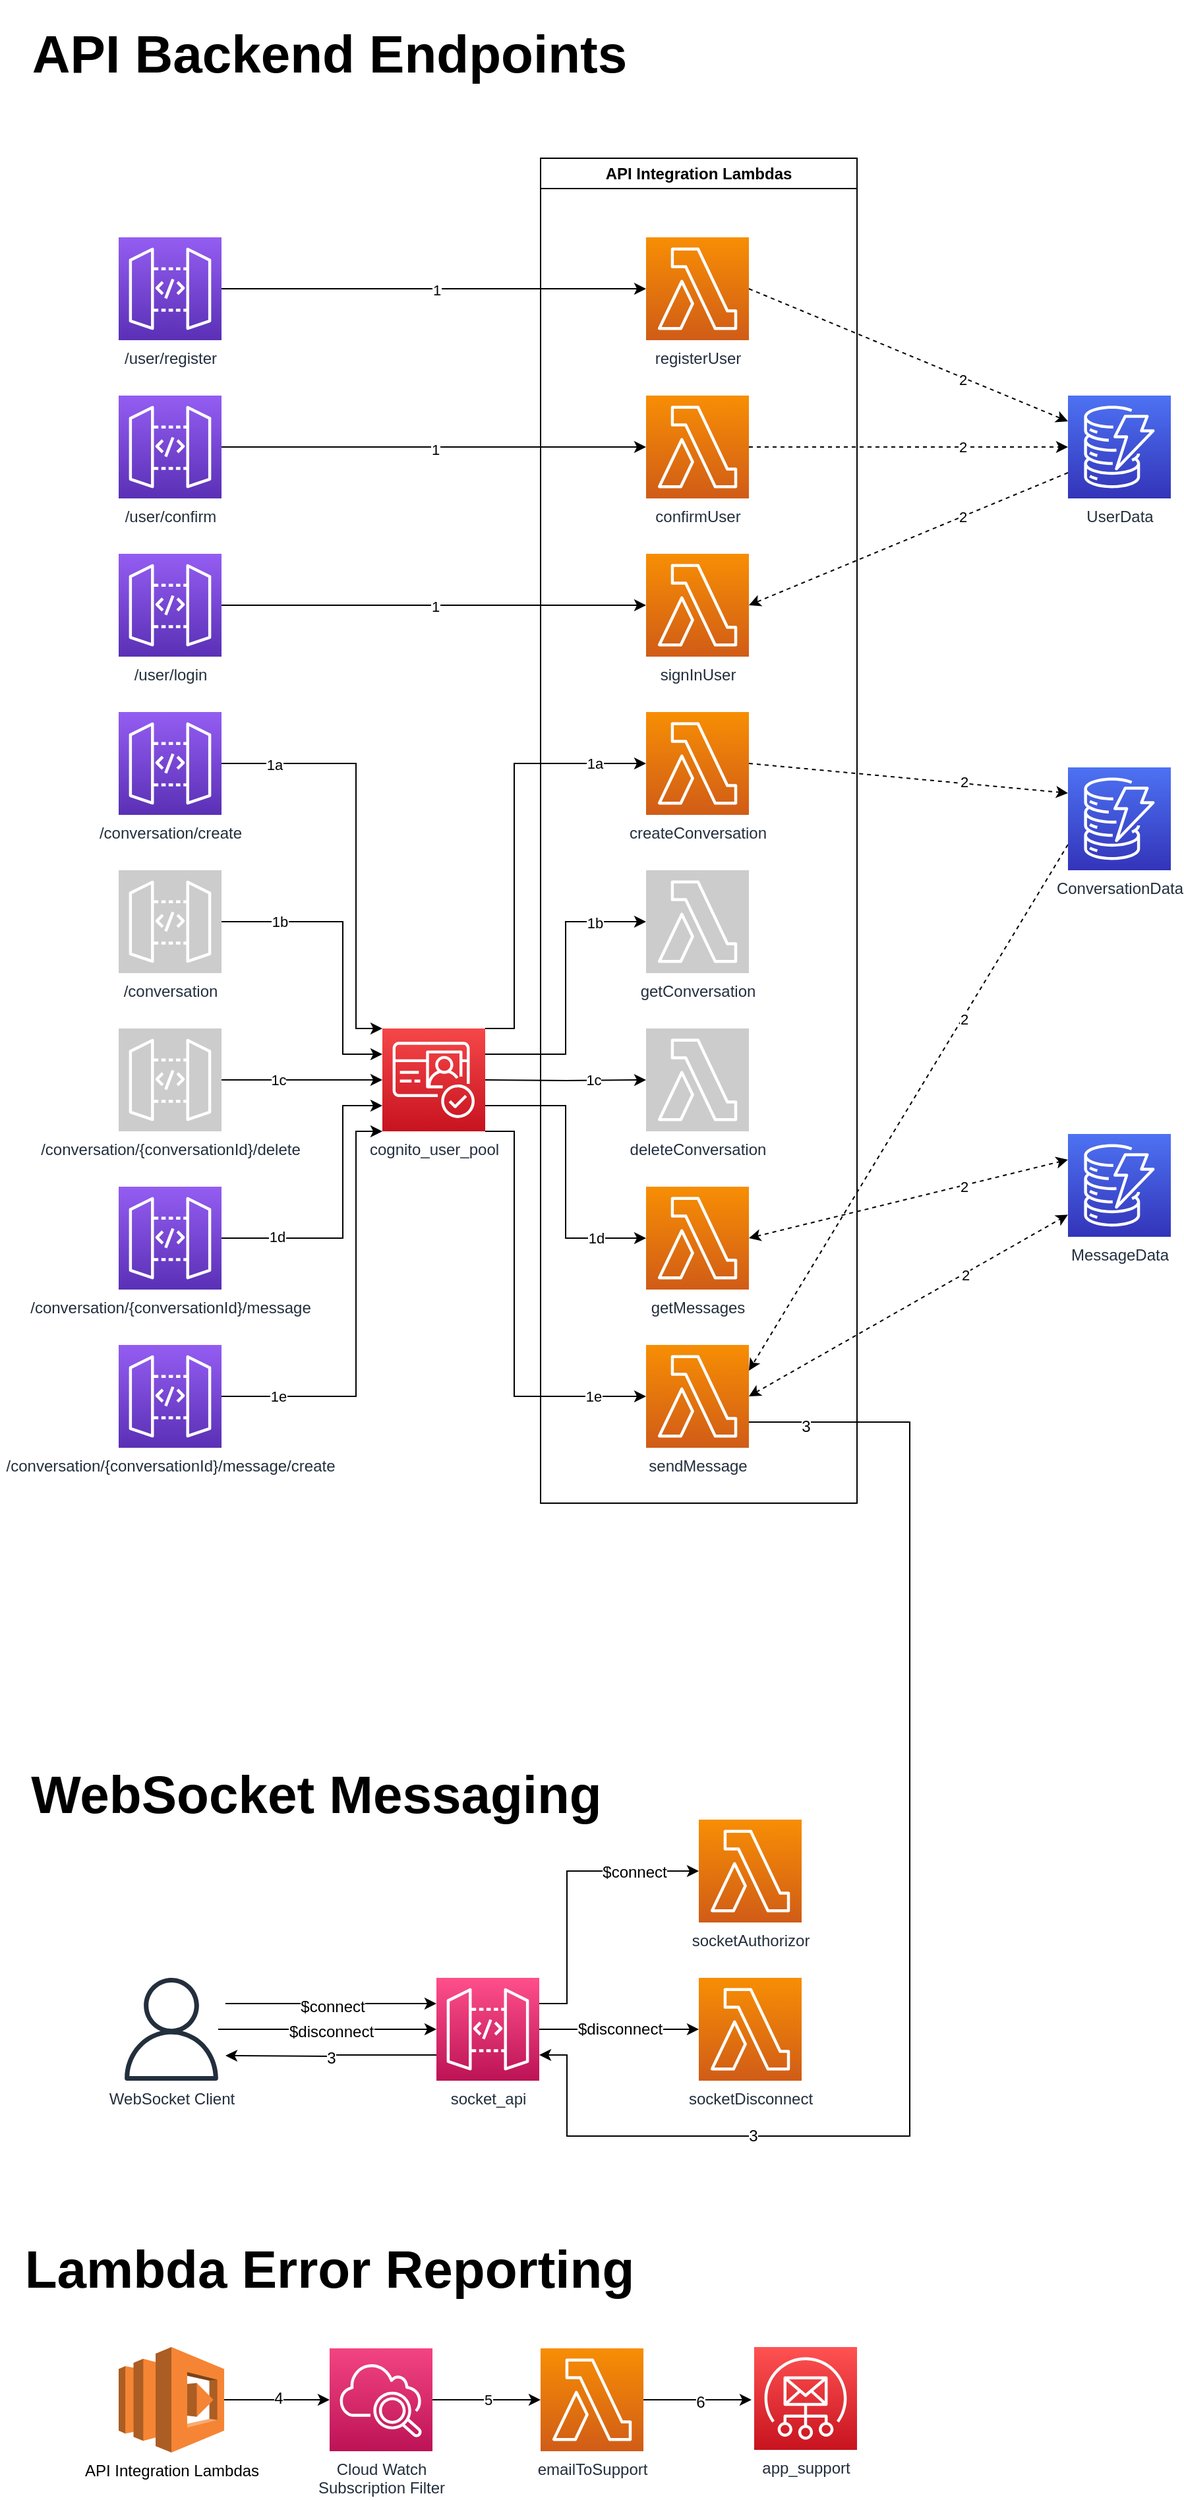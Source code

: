 <mxfile version="20.8.1" type="device"><diagram id="ZL-coqvFUfYyM667j4l4" name="Page-1"><mxGraphModel dx="2021" dy="1954" grid="1" gridSize="10" guides="1" tooltips="1" connect="1" arrows="1" fold="1" page="1" pageScale="1" pageWidth="850" pageHeight="1100" math="0" shadow="0"><root><mxCell id="0"/><mxCell id="1" parent="0"/><mxCell id="b2Csx6AAmQDkOucHphXF-69" style="edgeStyle=none;rounded=0;orthogonalLoop=1;jettySize=auto;html=1;exitX=1;exitY=0.5;exitDx=0;exitDy=0;exitPerimeter=0;entryX=0;entryY=0.5;entryDx=0;entryDy=0;entryPerimeter=0;dashed=1;startArrow=none;startFill=0;" parent="1" source="b2Csx6AAmQDkOucHphXF-1" target="b2Csx6AAmQDkOucHphXF-60" edge="1"><mxGeometry relative="1" as="geometry"/></mxCell><mxCell id="LI1TYiMewR-XIyA0TNz_-5" value="2" style="edgeLabel;html=1;align=center;verticalAlign=middle;resizable=0;points=[];" vertex="1" connectable="0" parent="b2Csx6AAmQDkOucHphXF-69"><mxGeometry x="0.347" y="-3" relative="1" as="geometry"><mxPoint x="-1" y="-3" as="offset"/></mxGeometry></mxCell><mxCell id="b2Csx6AAmQDkOucHphXF-1" value="confirmUser" style="sketch=0;points=[[0,0,0],[0.25,0,0],[0.5,0,0],[0.75,0,0],[1,0,0],[0,1,0],[0.25,1,0],[0.5,1,0],[0.75,1,0],[1,1,0],[0,0.25,0],[0,0.5,0],[0,0.75,0],[1,0.25,0],[1,0.5,0],[1,0.75,0]];outlineConnect=0;fontColor=#232F3E;gradientColor=#F78E04;gradientDirection=north;fillColor=#D05C17;strokeColor=#ffffff;dashed=0;verticalLabelPosition=bottom;verticalAlign=top;align=center;html=1;fontSize=12;fontStyle=0;aspect=fixed;shape=mxgraph.aws4.resourceIcon;resIcon=mxgraph.aws4.lambda;" parent="1" vertex="1"><mxGeometry x="480" y="80" width="78" height="78" as="geometry"/></mxCell><mxCell id="b2Csx6AAmQDkOucHphXF-6" style="edgeStyle=orthogonalEdgeStyle;rounded=0;orthogonalLoop=1;jettySize=auto;html=1;exitX=1;exitY=0.5;exitDx=0;exitDy=0;exitPerimeter=0;entryX=0;entryY=0.5;entryDx=0;entryDy=0;entryPerimeter=0;" parent="1" source="b2Csx6AAmQDkOucHphXF-2" target="b2Csx6AAmQDkOucHphXF-7" edge="1"><mxGeometry relative="1" as="geometry"><mxPoint x="280" y="239" as="targetPoint"/></mxGeometry></mxCell><mxCell id="b2Csx6AAmQDkOucHphXF-58" value="1" style="edgeLabel;html=1;align=center;verticalAlign=middle;resizable=0;points=[];" parent="b2Csx6AAmQDkOucHphXF-6" vertex="1" connectable="0"><mxGeometry x="0.006" y="-1" relative="1" as="geometry"><mxPoint as="offset"/></mxGeometry></mxCell><mxCell id="b2Csx6AAmQDkOucHphXF-2" value="/user/login" style="sketch=0;points=[[0,0,0],[0.25,0,0],[0.5,0,0],[0.75,0,0],[1,0,0],[0,1,0],[0.25,1,0],[0.5,1,0],[0.75,1,0],[1,1,0],[0,0.25,0],[0,0.5,0],[0,0.75,0],[1,0.25,0],[1,0.5,0],[1,0.75,0]];outlineConnect=0;fontColor=#232F3E;gradientColor=#945DF2;gradientDirection=north;fillColor=#5A30B5;strokeColor=#ffffff;dashed=0;verticalLabelPosition=bottom;verticalAlign=top;align=center;html=1;fontSize=12;fontStyle=0;aspect=fixed;shape=mxgraph.aws4.resourceIcon;resIcon=mxgraph.aws4.api_gateway;" parent="1" vertex="1"><mxGeometry x="80" y="200" width="78" height="78" as="geometry"/></mxCell><mxCell id="b2Csx6AAmQDkOucHphXF-5" style="edgeStyle=orthogonalEdgeStyle;rounded=0;orthogonalLoop=1;jettySize=auto;html=1;exitX=1;exitY=0.5;exitDx=0;exitDy=0;exitPerimeter=0;" parent="1" source="b2Csx6AAmQDkOucHphXF-4" target="b2Csx6AAmQDkOucHphXF-1" edge="1"><mxGeometry relative="1" as="geometry"/></mxCell><mxCell id="b2Csx6AAmQDkOucHphXF-57" value="1" style="edgeLabel;html=1;align=center;verticalAlign=middle;resizable=0;points=[];" parent="b2Csx6AAmQDkOucHphXF-5" vertex="1" connectable="0"><mxGeometry x="0.006" y="-2" relative="1" as="geometry"><mxPoint as="offset"/></mxGeometry></mxCell><mxCell id="b2Csx6AAmQDkOucHphXF-4" value="/user/confirm" style="sketch=0;points=[[0,0,0],[0.25,0,0],[0.5,0,0],[0.75,0,0],[1,0,0],[0,1,0],[0.25,1,0],[0.5,1,0],[0.75,1,0],[1,1,0],[0,0.25,0],[0,0.5,0],[0,0.75,0],[1,0.25,0],[1,0.5,0],[1,0.75,0]];outlineConnect=0;fontColor=#232F3E;gradientColor=#945DF2;gradientDirection=north;fillColor=#5A30B5;strokeColor=#ffffff;dashed=0;verticalLabelPosition=bottom;verticalAlign=top;align=center;html=1;fontSize=12;fontStyle=0;aspect=fixed;shape=mxgraph.aws4.resourceIcon;resIcon=mxgraph.aws4.api_gateway;" parent="1" vertex="1"><mxGeometry x="80" y="80" width="78" height="78" as="geometry"/></mxCell><mxCell id="b2Csx6AAmQDkOucHphXF-7" value="signInUser" style="sketch=0;points=[[0,0,0],[0.25,0,0],[0.5,0,0],[0.75,0,0],[1,0,0],[0,1,0],[0.25,1,0],[0.5,1,0],[0.75,1,0],[1,1,0],[0,0.25,0],[0,0.5,0],[0,0.75,0],[1,0.25,0],[1,0.5,0],[1,0.75,0]];outlineConnect=0;fontColor=#232F3E;gradientColor=#F78E04;gradientDirection=north;fillColor=#D05C17;strokeColor=#ffffff;dashed=0;verticalLabelPosition=bottom;verticalAlign=top;align=center;html=1;fontSize=12;fontStyle=0;aspect=fixed;shape=mxgraph.aws4.resourceIcon;resIcon=mxgraph.aws4.lambda;" parent="1" vertex="1"><mxGeometry x="480" y="200" width="78" height="78" as="geometry"/></mxCell><mxCell id="b2Csx6AAmQDkOucHphXF-70" style="edgeStyle=none;rounded=0;orthogonalLoop=1;jettySize=auto;html=1;exitX=1;exitY=0.5;exitDx=0;exitDy=0;exitPerimeter=0;entryX=0;entryY=0.25;entryDx=0;entryDy=0;entryPerimeter=0;dashed=1;startArrow=none;startFill=0;" parent="1" source="b2Csx6AAmQDkOucHphXF-9" target="b2Csx6AAmQDkOucHphXF-60" edge="1"><mxGeometry relative="1" as="geometry"/></mxCell><mxCell id="LI1TYiMewR-XIyA0TNz_-4" value="2" style="edgeLabel;html=1;align=center;verticalAlign=middle;resizable=0;points=[];" vertex="1" connectable="0" parent="b2Csx6AAmQDkOucHphXF-70"><mxGeometry x="0.372" relative="1" as="geometry"><mxPoint x="-4" as="offset"/></mxGeometry></mxCell><mxCell id="b2Csx6AAmQDkOucHphXF-9" value="registerUser" style="sketch=0;points=[[0,0,0],[0.25,0,0],[0.5,0,0],[0.75,0,0],[1,0,0],[0,1,0],[0.25,1,0],[0.5,1,0],[0.75,1,0],[1,1,0],[0,0.25,0],[0,0.5,0],[0,0.75,0],[1,0.25,0],[1,0.5,0],[1,0.75,0]];outlineConnect=0;fontColor=#232F3E;gradientColor=#F78E04;gradientDirection=north;fillColor=#D05C17;strokeColor=#ffffff;dashed=0;verticalLabelPosition=bottom;verticalAlign=top;align=center;html=1;fontSize=12;fontStyle=0;aspect=fixed;shape=mxgraph.aws4.resourceIcon;resIcon=mxgraph.aws4.lambda;" parent="1" vertex="1"><mxGeometry x="480" y="-40" width="78" height="78" as="geometry"/></mxCell><mxCell id="b2Csx6AAmQDkOucHphXF-10" style="edgeStyle=orthogonalEdgeStyle;rounded=0;orthogonalLoop=1;jettySize=auto;html=1;exitX=1;exitY=0.5;exitDx=0;exitDy=0;exitPerimeter=0;" parent="1" source="b2Csx6AAmQDkOucHphXF-11" target="b2Csx6AAmQDkOucHphXF-9" edge="1"><mxGeometry relative="1" as="geometry"/></mxCell><mxCell id="b2Csx6AAmQDkOucHphXF-56" value="1" style="edgeLabel;html=1;align=center;verticalAlign=middle;resizable=0;points=[];" parent="b2Csx6AAmQDkOucHphXF-10" vertex="1" connectable="0"><mxGeometry x="0.012" y="-1" relative="1" as="geometry"><mxPoint as="offset"/></mxGeometry></mxCell><mxCell id="b2Csx6AAmQDkOucHphXF-11" value="/user/register" style="sketch=0;points=[[0,0,0],[0.25,0,0],[0.5,0,0],[0.75,0,0],[1,0,0],[0,1,0],[0.25,1,0],[0.5,1,0],[0.75,1,0],[1,1,0],[0,0.25,0],[0,0.5,0],[0,0.75,0],[1,0.25,0],[1,0.5,0],[1,0.75,0]];outlineConnect=0;fontColor=#232F3E;gradientColor=#945DF2;gradientDirection=north;fillColor=#5A30B5;strokeColor=#ffffff;dashed=0;verticalLabelPosition=bottom;verticalAlign=top;align=center;html=1;fontSize=12;fontStyle=0;aspect=fixed;shape=mxgraph.aws4.resourceIcon;resIcon=mxgraph.aws4.api_gateway;" parent="1" vertex="1"><mxGeometry x="80" y="-40" width="78" height="78" as="geometry"/></mxCell><mxCell id="b2Csx6AAmQDkOucHphXF-12" style="edgeStyle=orthogonalEdgeStyle;rounded=0;orthogonalLoop=1;jettySize=auto;html=1;exitX=1;exitY=0.5;exitDx=0;exitDy=0;exitPerimeter=0;entryX=0;entryY=0;entryDx=0;entryDy=0;entryPerimeter=0;" parent="1" source="b2Csx6AAmQDkOucHphXF-13" target="b2Csx6AAmQDkOucHphXF-15" edge="1"><mxGeometry relative="1" as="geometry"><Array as="points"><mxPoint x="260" y="359"/><mxPoint x="260" y="560"/></Array></mxGeometry></mxCell><mxCell id="b2Csx6AAmQDkOucHphXF-44" value="1a" style="edgeLabel;html=1;align=center;verticalAlign=middle;resizable=0;points=[];" parent="b2Csx6AAmQDkOucHphXF-12" vertex="1" connectable="0"><mxGeometry x="-0.752" y="-1" relative="1" as="geometry"><mxPoint as="offset"/></mxGeometry></mxCell><mxCell id="b2Csx6AAmQDkOucHphXF-13" value="/conversation/create" style="sketch=0;points=[[0,0,0],[0.25,0,0],[0.5,0,0],[0.75,0,0],[1,0,0],[0,1,0],[0.25,1,0],[0.5,1,0],[0.75,1,0],[1,1,0],[0,0.25,0],[0,0.5,0],[0,0.75,0],[1,0.25,0],[1,0.5,0],[1,0.75,0]];outlineConnect=0;fontColor=#232F3E;gradientColor=#945DF2;gradientDirection=north;fillColor=#5A30B5;strokeColor=#ffffff;dashed=0;verticalLabelPosition=bottom;verticalAlign=top;align=center;html=1;fontSize=12;fontStyle=0;aspect=fixed;shape=mxgraph.aws4.resourceIcon;resIcon=mxgraph.aws4.api_gateway;" parent="1" vertex="1"><mxGeometry x="80" y="320" width="78" height="78" as="geometry"/></mxCell><mxCell id="b2Csx6AAmQDkOucHphXF-14" style="edgeStyle=orthogonalEdgeStyle;rounded=0;orthogonalLoop=1;jettySize=auto;html=1;exitX=1;exitY=0;exitDx=0;exitDy=0;exitPerimeter=0;entryX=0;entryY=0.5;entryDx=0;entryDy=0;entryPerimeter=0;" parent="1" source="b2Csx6AAmQDkOucHphXF-15" target="b2Csx6AAmQDkOucHphXF-16" edge="1"><mxGeometry relative="1" as="geometry"><Array as="points"><mxPoint x="380" y="560"/><mxPoint x="380" y="359"/></Array></mxGeometry></mxCell><mxCell id="b2Csx6AAmQDkOucHphXF-51" value="1a" style="edgeLabel;html=1;align=center;verticalAlign=middle;resizable=0;points=[];" parent="b2Csx6AAmQDkOucHphXF-14" vertex="1" connectable="0"><mxGeometry x="0.758" relative="1" as="geometry"><mxPoint as="offset"/></mxGeometry></mxCell><mxCell id="b2Csx6AAmQDkOucHphXF-15" value="cognito_user_pool" style="sketch=0;points=[[0,0,0],[0.25,0,0],[0.5,0,0],[0.75,0,0],[1,0,0],[0,1,0],[0.25,1,0],[0.5,1,0],[0.75,1,0],[1,1,0],[0,0.25,0],[0,0.5,0],[0,0.75,0],[1,0.25,0],[1,0.5,0],[1,0.75,0]];outlineConnect=0;fontColor=#232F3E;gradientColor=#F54749;gradientDirection=north;fillColor=#C7131F;strokeColor=#ffffff;dashed=0;verticalLabelPosition=bottom;verticalAlign=top;align=center;html=1;fontSize=12;fontStyle=0;aspect=fixed;shape=mxgraph.aws4.resourceIcon;resIcon=mxgraph.aws4.cognito;" parent="1" vertex="1"><mxGeometry x="280" y="560" width="78" height="78" as="geometry"/></mxCell><mxCell id="b2Csx6AAmQDkOucHphXF-66" style="edgeStyle=none;rounded=0;orthogonalLoop=1;jettySize=auto;html=1;exitX=1;exitY=0.5;exitDx=0;exitDy=0;exitPerimeter=0;entryX=0;entryY=0.25;entryDx=0;entryDy=0;entryPerimeter=0;dashed=1;startArrow=none;startFill=0;" parent="1" source="b2Csx6AAmQDkOucHphXF-16" target="b2Csx6AAmQDkOucHphXF-61" edge="1"><mxGeometry relative="1" as="geometry"/></mxCell><mxCell id="LI1TYiMewR-XIyA0TNz_-7" value="2" style="edgeLabel;html=1;align=center;verticalAlign=middle;resizable=0;points=[];" vertex="1" connectable="0" parent="b2Csx6AAmQDkOucHphXF-66"><mxGeometry x="0.346" y="1" relative="1" as="geometry"><mxPoint as="offset"/></mxGeometry></mxCell><mxCell id="b2Csx6AAmQDkOucHphXF-16" value="createConversation" style="sketch=0;points=[[0,0,0],[0.25,0,0],[0.5,0,0],[0.75,0,0],[1,0,0],[0,1,0],[0.25,1,0],[0.5,1,0],[0.75,1,0],[1,1,0],[0,0.25,0],[0,0.5,0],[0,0.75,0],[1,0.25,0],[1,0.5,0],[1,0.75,0]];outlineConnect=0;fontColor=#232F3E;gradientColor=#F78E04;gradientDirection=north;fillColor=#D05C17;strokeColor=#ffffff;dashed=0;verticalLabelPosition=bottom;verticalAlign=top;align=center;html=1;fontSize=12;fontStyle=0;aspect=fixed;shape=mxgraph.aws4.resourceIcon;resIcon=mxgraph.aws4.lambda;" parent="1" vertex="1"><mxGeometry x="480" y="320" width="78" height="78" as="geometry"/></mxCell><mxCell id="b2Csx6AAmQDkOucHphXF-17" style="edgeStyle=orthogonalEdgeStyle;rounded=0;orthogonalLoop=1;jettySize=auto;html=1;exitX=1;exitY=0.5;exitDx=0;exitDy=0;exitPerimeter=0;entryX=0;entryY=0.25;entryDx=0;entryDy=0;entryPerimeter=0;" parent="1" source="b2Csx6AAmQDkOucHphXF-18" target="b2Csx6AAmQDkOucHphXF-15" edge="1"><mxGeometry x="-0.27" y="-29" relative="1" as="geometry"><mxPoint x="280" y="479" as="targetPoint"/><Array as="points"><mxPoint x="250" y="479"/><mxPoint x="250" y="580"/></Array><mxPoint as="offset"/></mxGeometry></mxCell><mxCell id="b2Csx6AAmQDkOucHphXF-45" value="1b" style="edgeLabel;html=1;align=center;verticalAlign=middle;resizable=0;points=[];" parent="b2Csx6AAmQDkOucHphXF-17" vertex="1" connectable="0"><mxGeometry x="-0.605" relative="1" as="geometry"><mxPoint as="offset"/></mxGeometry></mxCell><mxCell id="b2Csx6AAmQDkOucHphXF-18" value="/conversation" style="sketch=0;points=[[0,0,0],[0.25,0,0],[0.5,0,0],[0.75,0,0],[1,0,0],[0,1,0],[0.25,1,0],[0.5,1,0],[0.75,1,0],[1,1,0],[0,0.25,0],[0,0.5,0],[0,0.75,0],[1,0.25,0],[1,0.5,0],[1,0.75,0]];outlineConnect=0;fontColor=#232F3E;gradientColor=none;gradientDirection=north;fillColor=#CCCCCC;strokeColor=#ffffff;dashed=0;verticalLabelPosition=bottom;verticalAlign=top;align=center;html=1;fontSize=12;fontStyle=0;aspect=fixed;shape=mxgraph.aws4.resourceIcon;resIcon=mxgraph.aws4.api_gateway;" parent="1" vertex="1"><mxGeometry x="80" y="440" width="78" height="78" as="geometry"/></mxCell><mxCell id="b2Csx6AAmQDkOucHphXF-19" style="edgeStyle=orthogonalEdgeStyle;rounded=0;orthogonalLoop=1;jettySize=auto;html=1;exitX=1;exitY=0.25;exitDx=0;exitDy=0;exitPerimeter=0;entryX=0;entryY=0.5;entryDx=0;entryDy=0;entryPerimeter=0;" parent="1" source="b2Csx6AAmQDkOucHphXF-15" target="b2Csx6AAmQDkOucHphXF-21" edge="1"><mxGeometry relative="1" as="geometry"><mxPoint x="358" y="479" as="sourcePoint"/></mxGeometry></mxCell><mxCell id="b2Csx6AAmQDkOucHphXF-52" value="1b" style="edgeLabel;html=1;align=center;verticalAlign=middle;resizable=0;points=[];" parent="b2Csx6AAmQDkOucHphXF-19" vertex="1" connectable="0"><mxGeometry x="0.64" y="-1" relative="1" as="geometry"><mxPoint x="1" as="offset"/></mxGeometry></mxCell><mxCell id="b2Csx6AAmQDkOucHphXF-21" value="getConversation" style="sketch=0;points=[[0,0,0],[0.25,0,0],[0.5,0,0],[0.75,0,0],[1,0,0],[0,1,0],[0.25,1,0],[0.5,1,0],[0.75,1,0],[1,1,0],[0,0.25,0],[0,0.5,0],[0,0.75,0],[1,0.25,0],[1,0.5,0],[1,0.75,0]];outlineConnect=0;fontColor=#232F3E;gradientColor=none;gradientDirection=north;fillColor=#CCCCCC;strokeColor=#ffffff;dashed=0;verticalLabelPosition=bottom;verticalAlign=top;align=center;html=1;fontSize=12;fontStyle=0;aspect=fixed;shape=mxgraph.aws4.resourceIcon;resIcon=mxgraph.aws4.lambda;" parent="1" vertex="1"><mxGeometry x="480" y="440" width="78" height="78" as="geometry"/></mxCell><mxCell id="b2Csx6AAmQDkOucHphXF-22" style="edgeStyle=orthogonalEdgeStyle;rounded=0;orthogonalLoop=1;jettySize=auto;html=1;exitX=1;exitY=0.5;exitDx=0;exitDy=0;exitPerimeter=0;entryX=0;entryY=0.5;entryDx=0;entryDy=0;entryPerimeter=0;" parent="1" source="b2Csx6AAmQDkOucHphXF-23" edge="1"><mxGeometry relative="1" as="geometry"><mxPoint x="280" y="599" as="targetPoint"/></mxGeometry></mxCell><mxCell id="b2Csx6AAmQDkOucHphXF-46" value="1c" style="edgeLabel;html=1;align=center;verticalAlign=middle;resizable=0;points=[];" parent="b2Csx6AAmQDkOucHphXF-22" vertex="1" connectable="0"><mxGeometry x="-0.295" relative="1" as="geometry"><mxPoint as="offset"/></mxGeometry></mxCell><mxCell id="b2Csx6AAmQDkOucHphXF-23" value="/conversation/{conversationId}/delete" style="sketch=0;points=[[0,0,0],[0.25,0,0],[0.5,0,0],[0.75,0,0],[1,0,0],[0,1,0],[0.25,1,0],[0.5,1,0],[0.75,1,0],[1,1,0],[0,0.25,0],[0,0.5,0],[0,0.75,0],[1,0.25,0],[1,0.5,0],[1,0.75,0]];outlineConnect=0;fontColor=#232F3E;gradientColor=none;gradientDirection=north;fillColor=#CCCCCC;strokeColor=#ffffff;dashed=0;verticalLabelPosition=bottom;verticalAlign=top;align=center;html=1;fontSize=12;fontStyle=0;aspect=fixed;shape=mxgraph.aws4.resourceIcon;resIcon=mxgraph.aws4.api_gateway;" parent="1" vertex="1"><mxGeometry x="80" y="560" width="78" height="78" as="geometry"/></mxCell><mxCell id="b2Csx6AAmQDkOucHphXF-24" style="edgeStyle=orthogonalEdgeStyle;rounded=0;orthogonalLoop=1;jettySize=auto;html=1;exitX=1;exitY=0.5;exitDx=0;exitDy=0;exitPerimeter=0;entryX=0;entryY=0.5;entryDx=0;entryDy=0;entryPerimeter=0;" parent="1" target="b2Csx6AAmQDkOucHphXF-26" edge="1"><mxGeometry relative="1" as="geometry"><mxPoint x="358" y="599" as="sourcePoint"/></mxGeometry></mxCell><mxCell id="b2Csx6AAmQDkOucHphXF-53" value="1c" style="edgeLabel;html=1;align=center;verticalAlign=middle;resizable=0;points=[];" parent="b2Csx6AAmQDkOucHphXF-24" vertex="1" connectable="0"><mxGeometry x="0.344" relative="1" as="geometry"><mxPoint as="offset"/></mxGeometry></mxCell><mxCell id="b2Csx6AAmQDkOucHphXF-26" value="deleteConversation" style="sketch=0;points=[[0,0,0],[0.25,0,0],[0.5,0,0],[0.75,0,0],[1,0,0],[0,1,0],[0.25,1,0],[0.5,1,0],[0.75,1,0],[1,1,0],[0,0.25,0],[0,0.5,0],[0,0.75,0],[1,0.25,0],[1,0.5,0],[1,0.75,0]];outlineConnect=0;fontColor=#232F3E;gradientColor=none;gradientDirection=north;fillColor=#CCCCCC;strokeColor=#ffffff;dashed=0;verticalLabelPosition=bottom;verticalAlign=top;align=center;html=1;fontSize=12;fontStyle=0;aspect=fixed;shape=mxgraph.aws4.resourceIcon;resIcon=mxgraph.aws4.lambda;" parent="1" vertex="1"><mxGeometry x="480" y="560" width="78" height="78" as="geometry"/></mxCell><mxCell id="b2Csx6AAmQDkOucHphXF-27" style="edgeStyle=orthogonalEdgeStyle;rounded=0;orthogonalLoop=1;jettySize=auto;html=1;exitX=1;exitY=0.5;exitDx=0;exitDy=0;exitPerimeter=0;entryX=0;entryY=0.75;entryDx=0;entryDy=0;entryPerimeter=0;" parent="1" source="b2Csx6AAmQDkOucHphXF-28" target="b2Csx6AAmQDkOucHphXF-15" edge="1"><mxGeometry relative="1" as="geometry"><mxPoint x="280" y="719" as="targetPoint"/><Array as="points"><mxPoint x="250" y="719"/><mxPoint x="250" y="619"/></Array></mxGeometry></mxCell><mxCell id="b2Csx6AAmQDkOucHphXF-47" value="1d" style="edgeLabel;html=1;align=center;verticalAlign=middle;resizable=0;points=[];" parent="b2Csx6AAmQDkOucHphXF-27" vertex="1" connectable="0"><mxGeometry x="-0.623" y="1" relative="1" as="geometry"><mxPoint as="offset"/></mxGeometry></mxCell><mxCell id="b2Csx6AAmQDkOucHphXF-28" value="/conversation/{conversationId}/message" style="sketch=0;points=[[0,0,0],[0.25,0,0],[0.5,0,0],[0.75,0,0],[1,0,0],[0,1,0],[0.25,1,0],[0.5,1,0],[0.75,1,0],[1,1,0],[0,0.25,0],[0,0.5,0],[0,0.75,0],[1,0.25,0],[1,0.5,0],[1,0.75,0]];outlineConnect=0;fontColor=#232F3E;gradientColor=#945DF2;gradientDirection=north;fillColor=#5A30B5;strokeColor=#ffffff;dashed=0;verticalLabelPosition=bottom;verticalAlign=top;align=center;html=1;fontSize=12;fontStyle=0;aspect=fixed;shape=mxgraph.aws4.resourceIcon;resIcon=mxgraph.aws4.api_gateway;" parent="1" vertex="1"><mxGeometry x="80" y="680" width="78" height="78" as="geometry"/></mxCell><mxCell id="b2Csx6AAmQDkOucHphXF-29" style="edgeStyle=orthogonalEdgeStyle;rounded=0;orthogonalLoop=1;jettySize=auto;html=1;exitX=1;exitY=0.75;exitDx=0;exitDy=0;exitPerimeter=0;entryX=0;entryY=0.5;entryDx=0;entryDy=0;entryPerimeter=0;" parent="1" source="b2Csx6AAmQDkOucHphXF-15" target="b2Csx6AAmQDkOucHphXF-31" edge="1"><mxGeometry relative="1" as="geometry"><mxPoint x="358" y="719" as="sourcePoint"/></mxGeometry></mxCell><mxCell id="b2Csx6AAmQDkOucHphXF-54" value="1d" style="edgeLabel;html=1;align=center;verticalAlign=middle;resizable=0;points=[];" parent="b2Csx6AAmQDkOucHphXF-29" vertex="1" connectable="0"><mxGeometry x="0.649" relative="1" as="geometry"><mxPoint x="1" as="offset"/></mxGeometry></mxCell><mxCell id="b2Csx6AAmQDkOucHphXF-63" style="rounded=0;orthogonalLoop=1;jettySize=auto;html=1;exitX=1;exitY=0.5;exitDx=0;exitDy=0;exitPerimeter=0;entryX=0;entryY=0.25;entryDx=0;entryDy=0;entryPerimeter=0;startArrow=classic;startFill=1;dashed=1;" parent="1" source="b2Csx6AAmQDkOucHphXF-31" target="b2Csx6AAmQDkOucHphXF-62" edge="1"><mxGeometry relative="1" as="geometry"/></mxCell><mxCell id="LI1TYiMewR-XIyA0TNz_-9" value="2" style="edgeLabel;html=1;align=center;verticalAlign=middle;resizable=0;points=[];" vertex="1" connectable="0" parent="b2Csx6AAmQDkOucHphXF-63"><mxGeometry x="0.345" y="-1" relative="1" as="geometry"><mxPoint as="offset"/></mxGeometry></mxCell><mxCell id="b2Csx6AAmQDkOucHphXF-31" value="getMessages" style="sketch=0;points=[[0,0,0],[0.25,0,0],[0.5,0,0],[0.75,0,0],[1,0,0],[0,1,0],[0.25,1,0],[0.5,1,0],[0.75,1,0],[1,1,0],[0,0.25,0],[0,0.5,0],[0,0.75,0],[1,0.25,0],[1,0.5,0],[1,0.75,0]];outlineConnect=0;fontColor=#232F3E;gradientColor=#F78E04;gradientDirection=north;fillColor=#D05C17;strokeColor=#ffffff;dashed=0;verticalLabelPosition=bottom;verticalAlign=top;align=center;html=1;fontSize=12;fontStyle=0;aspect=fixed;shape=mxgraph.aws4.resourceIcon;resIcon=mxgraph.aws4.lambda;" parent="1" vertex="1"><mxGeometry x="480" y="680" width="78" height="78" as="geometry"/></mxCell><mxCell id="b2Csx6AAmQDkOucHphXF-32" style="edgeStyle=orthogonalEdgeStyle;rounded=0;orthogonalLoop=1;jettySize=auto;html=1;exitX=1;exitY=0.5;exitDx=0;exitDy=0;exitPerimeter=0;entryX=0;entryY=1;entryDx=0;entryDy=0;entryPerimeter=0;" parent="1" source="b2Csx6AAmQDkOucHphXF-33" target="b2Csx6AAmQDkOucHphXF-15" edge="1"><mxGeometry relative="1" as="geometry"><mxPoint x="280" y="839" as="targetPoint"/><Array as="points"><mxPoint x="260" y="839"/><mxPoint x="260" y="638"/></Array></mxGeometry></mxCell><mxCell id="b2Csx6AAmQDkOucHphXF-48" value="1e" style="edgeLabel;html=1;align=center;verticalAlign=middle;resizable=0;points=[];" parent="b2Csx6AAmQDkOucHphXF-32" vertex="1" connectable="0"><mxGeometry x="-0.734" relative="1" as="geometry"><mxPoint as="offset"/></mxGeometry></mxCell><mxCell id="b2Csx6AAmQDkOucHphXF-33" value="/conversation/{conversationId}/message/create" style="sketch=0;points=[[0,0,0],[0.25,0,0],[0.5,0,0],[0.75,0,0],[1,0,0],[0,1,0],[0.25,1,0],[0.5,1,0],[0.75,1,0],[1,1,0],[0,0.25,0],[0,0.5,0],[0,0.75,0],[1,0.25,0],[1,0.5,0],[1,0.75,0]];outlineConnect=0;fontColor=#232F3E;gradientColor=#945DF2;gradientDirection=north;fillColor=#5A30B5;strokeColor=#ffffff;dashed=0;verticalLabelPosition=bottom;verticalAlign=top;align=center;html=1;fontSize=12;fontStyle=0;aspect=fixed;shape=mxgraph.aws4.resourceIcon;resIcon=mxgraph.aws4.api_gateway;" parent="1" vertex="1"><mxGeometry x="80" y="800" width="78" height="78" as="geometry"/></mxCell><mxCell id="b2Csx6AAmQDkOucHphXF-34" style="edgeStyle=orthogonalEdgeStyle;rounded=0;orthogonalLoop=1;jettySize=auto;html=1;exitX=1;exitY=1;exitDx=0;exitDy=0;exitPerimeter=0;entryX=0;entryY=0.5;entryDx=0;entryDy=0;entryPerimeter=0;" parent="1" source="b2Csx6AAmQDkOucHphXF-15" target="b2Csx6AAmQDkOucHphXF-36" edge="1"><mxGeometry relative="1" as="geometry"><mxPoint x="358" y="839" as="sourcePoint"/><Array as="points"><mxPoint x="380" y="638"/><mxPoint x="380" y="839"/></Array></mxGeometry></mxCell><mxCell id="b2Csx6AAmQDkOucHphXF-55" value="1e" style="edgeLabel;html=1;align=center;verticalAlign=middle;resizable=0;points=[];" parent="b2Csx6AAmQDkOucHphXF-34" vertex="1" connectable="0"><mxGeometry x="0.752" relative="1" as="geometry"><mxPoint as="offset"/></mxGeometry></mxCell><mxCell id="b2Csx6AAmQDkOucHphXF-64" style="edgeStyle=none;rounded=0;orthogonalLoop=1;jettySize=auto;html=1;exitX=1;exitY=0.5;exitDx=0;exitDy=0;exitPerimeter=0;dashed=1;startArrow=classic;startFill=1;" parent="1" source="b2Csx6AAmQDkOucHphXF-36" target="b2Csx6AAmQDkOucHphXF-62" edge="1"><mxGeometry relative="1" as="geometry"/></mxCell><mxCell id="LI1TYiMewR-XIyA0TNz_-10" value="2" style="edgeLabel;html=1;align=center;verticalAlign=middle;resizable=0;points=[];" vertex="1" connectable="0" parent="b2Csx6AAmQDkOucHphXF-64"><mxGeometry x="0.345" y="-1" relative="1" as="geometry"><mxPoint as="offset"/></mxGeometry></mxCell><mxCell id="LI1TYiMewR-XIyA0TNz_-41" style="edgeStyle=orthogonalEdgeStyle;rounded=0;orthogonalLoop=1;jettySize=auto;html=1;exitX=1;exitY=0.75;exitDx=0;exitDy=0;exitPerimeter=0;entryX=1;entryY=0.75;entryDx=0;entryDy=0;entryPerimeter=0;fontSize=12;" edge="1" parent="1" source="b2Csx6AAmQDkOucHphXF-36" target="LI1TYiMewR-XIyA0TNz_-24"><mxGeometry relative="1" as="geometry"><Array as="points"><mxPoint x="680" y="859"/><mxPoint x="680" y="1400"/><mxPoint x="420" y="1400"/><mxPoint x="420" y="1339"/></Array></mxGeometry></mxCell><mxCell id="LI1TYiMewR-XIyA0TNz_-42" value="3" style="edgeLabel;html=1;align=center;verticalAlign=middle;resizable=0;points=[];fontSize=12;" vertex="1" connectable="0" parent="LI1TYiMewR-XIyA0TNz_-41"><mxGeometry x="-0.916" y="-2" relative="1" as="geometry"><mxPoint y="1" as="offset"/></mxGeometry></mxCell><mxCell id="LI1TYiMewR-XIyA0TNz_-43" value="3" style="edgeLabel;html=1;align=center;verticalAlign=middle;resizable=0;points=[];fontSize=12;" vertex="1" connectable="0" parent="LI1TYiMewR-XIyA0TNz_-41"><mxGeometry x="0.558" relative="1" as="geometry"><mxPoint x="1" as="offset"/></mxGeometry></mxCell><mxCell id="b2Csx6AAmQDkOucHphXF-36" value="sendMessage" style="sketch=0;points=[[0,0,0],[0.25,0,0],[0.5,0,0],[0.75,0,0],[1,0,0],[0,1,0],[0.25,1,0],[0.5,1,0],[0.75,1,0],[1,1,0],[0,0.25,0],[0,0.5,0],[0,0.75,0],[1,0.25,0],[1,0.5,0],[1,0.75,0]];outlineConnect=0;fontColor=#232F3E;gradientColor=#F78E04;gradientDirection=north;fillColor=#D05C17;strokeColor=#ffffff;dashed=0;verticalLabelPosition=bottom;verticalAlign=top;align=center;html=1;fontSize=12;fontStyle=0;aspect=fixed;shape=mxgraph.aws4.resourceIcon;resIcon=mxgraph.aws4.lambda;" parent="1" vertex="1"><mxGeometry x="480" y="800" width="78" height="78" as="geometry"/></mxCell><mxCell id="b2Csx6AAmQDkOucHphXF-68" style="edgeStyle=none;rounded=0;orthogonalLoop=1;jettySize=auto;html=1;exitX=0;exitY=0.75;exitDx=0;exitDy=0;exitPerimeter=0;entryX=1;entryY=0.5;entryDx=0;entryDy=0;entryPerimeter=0;dashed=1;startArrow=none;startFill=0;" parent="1" source="b2Csx6AAmQDkOucHphXF-60" target="b2Csx6AAmQDkOucHphXF-7" edge="1"><mxGeometry relative="1" as="geometry"/></mxCell><mxCell id="LI1TYiMewR-XIyA0TNz_-6" value="2" style="edgeLabel;html=1;align=center;verticalAlign=middle;resizable=0;points=[];" vertex="1" connectable="0" parent="b2Csx6AAmQDkOucHphXF-68"><mxGeometry x="-0.338" relative="1" as="geometry"><mxPoint as="offset"/></mxGeometry></mxCell><mxCell id="b2Csx6AAmQDkOucHphXF-60" value="UserData" style="sketch=0;points=[[0,0,0],[0.25,0,0],[0.5,0,0],[0.75,0,0],[1,0,0],[0,1,0],[0.25,1,0],[0.5,1,0],[0.75,1,0],[1,1,0],[0,0.25,0],[0,0.5,0],[0,0.75,0],[1,0.25,0],[1,0.5,0],[1,0.75,0]];outlineConnect=0;fontColor=#232F3E;gradientColor=#4D72F3;gradientDirection=north;fillColor=#3334B9;strokeColor=#ffffff;dashed=0;verticalLabelPosition=bottom;verticalAlign=top;align=center;html=1;fontSize=12;fontStyle=0;aspect=fixed;shape=mxgraph.aws4.resourceIcon;resIcon=mxgraph.aws4.dynamodb;" parent="1" vertex="1"><mxGeometry x="800" y="80" width="78" height="78" as="geometry"/></mxCell><mxCell id="b2Csx6AAmQDkOucHphXF-67" style="edgeStyle=none;rounded=0;orthogonalLoop=1;jettySize=auto;html=1;exitX=0;exitY=0.75;exitDx=0;exitDy=0;exitPerimeter=0;entryX=1;entryY=0.25;entryDx=0;entryDy=0;entryPerimeter=0;dashed=1;startArrow=none;startFill=0;" parent="1" source="b2Csx6AAmQDkOucHphXF-61" target="b2Csx6AAmQDkOucHphXF-36" edge="1"><mxGeometry relative="1" as="geometry"/></mxCell><mxCell id="LI1TYiMewR-XIyA0TNz_-8" value="2" style="edgeLabel;html=1;align=center;verticalAlign=middle;resizable=0;points=[];" vertex="1" connectable="0" parent="b2Csx6AAmQDkOucHphXF-67"><mxGeometry x="-0.339" y="1" relative="1" as="geometry"><mxPoint as="offset"/></mxGeometry></mxCell><mxCell id="b2Csx6AAmQDkOucHphXF-61" value="ConversationData" style="sketch=0;points=[[0,0,0],[0.25,0,0],[0.5,0,0],[0.75,0,0],[1,0,0],[0,1,0],[0.25,1,0],[0.5,1,0],[0.75,1,0],[1,1,0],[0,0.25,0],[0,0.5,0],[0,0.75,0],[1,0.25,0],[1,0.5,0],[1,0.75,0]];outlineConnect=0;fontColor=#232F3E;gradientColor=#4D72F3;gradientDirection=north;fillColor=#3334B9;strokeColor=#ffffff;dashed=0;verticalLabelPosition=bottom;verticalAlign=top;align=center;html=1;fontSize=12;fontStyle=0;aspect=fixed;shape=mxgraph.aws4.resourceIcon;resIcon=mxgraph.aws4.dynamodb;" parent="1" vertex="1"><mxGeometry x="800" y="362" width="78" height="78" as="geometry"/></mxCell><mxCell id="b2Csx6AAmQDkOucHphXF-62" value="MessageData" style="sketch=0;points=[[0,0,0],[0.25,0,0],[0.5,0,0],[0.75,0,0],[1,0,0],[0,1,0],[0.25,1,0],[0.5,1,0],[0.75,1,0],[1,1,0],[0,0.25,0],[0,0.5,0],[0,0.75,0],[1,0.25,0],[1,0.5,0],[1,0.75,0]];outlineConnect=0;fontColor=#232F3E;gradientColor=#4D72F3;gradientDirection=north;fillColor=#3334B9;strokeColor=#ffffff;dashed=0;verticalLabelPosition=bottom;verticalAlign=top;align=center;html=1;fontSize=12;fontStyle=0;aspect=fixed;shape=mxgraph.aws4.resourceIcon;resIcon=mxgraph.aws4.dynamodb;" parent="1" vertex="1"><mxGeometry x="800" y="640" width="78" height="78" as="geometry"/></mxCell><mxCell id="LI1TYiMewR-XIyA0TNz_-1" value="API Integration Lambdas" style="swimlane;whiteSpace=wrap;html=1;" vertex="1" parent="1"><mxGeometry x="400" y="-100" width="240" height="1020" as="geometry"/></mxCell><mxCell id="LI1TYiMewR-XIyA0TNz_-12" style="edgeStyle=orthogonalEdgeStyle;rounded=0;orthogonalLoop=1;jettySize=auto;html=1;exitX=1;exitY=0.5;exitDx=0;exitDy=0;exitPerimeter=0;entryX=0;entryY=0.5;entryDx=0;entryDy=0;entryPerimeter=0;" edge="1" parent="1" source="LI1TYiMewR-XIyA0TNz_-2" target="LI1TYiMewR-XIyA0TNz_-11"><mxGeometry relative="1" as="geometry"/></mxCell><mxCell id="LI1TYiMewR-XIyA0TNz_-46" value="4" style="edgeLabel;html=1;align=center;verticalAlign=middle;resizable=0;points=[];fontSize=12;" vertex="1" connectable="0" parent="LI1TYiMewR-XIyA0TNz_-12"><mxGeometry x="0.025" y="1" relative="1" as="geometry"><mxPoint as="offset"/></mxGeometry></mxCell><mxCell id="LI1TYiMewR-XIyA0TNz_-2" value="API Integration Lambdas" style="outlineConnect=0;dashed=0;verticalLabelPosition=bottom;verticalAlign=top;align=center;html=1;shape=mxgraph.aws3.lambda;fillColor=#F58534;gradientColor=none;" vertex="1" parent="1"><mxGeometry x="80" y="1560" width="80" height="80" as="geometry"/></mxCell><mxCell id="LI1TYiMewR-XIyA0TNz_-14" style="edgeStyle=orthogonalEdgeStyle;rounded=0;orthogonalLoop=1;jettySize=auto;html=1;exitX=1;exitY=0.5;exitDx=0;exitDy=0;exitPerimeter=0;entryX=0;entryY=0.5;entryDx=0;entryDy=0;entryPerimeter=0;" edge="1" parent="1" source="LI1TYiMewR-XIyA0TNz_-11" target="LI1TYiMewR-XIyA0TNz_-15"><mxGeometry relative="1" as="geometry"><mxPoint x="400" y="1600" as="targetPoint"/></mxGeometry></mxCell><mxCell id="LI1TYiMewR-XIyA0TNz_-16" value="5" style="edgeLabel;html=1;align=center;verticalAlign=middle;resizable=0;points=[];" vertex="1" connectable="0" parent="LI1TYiMewR-XIyA0TNz_-14"><mxGeometry x="0.024" relative="1" as="geometry"><mxPoint as="offset"/></mxGeometry></mxCell><mxCell id="LI1TYiMewR-XIyA0TNz_-11" value="Cloud Watch&lt;br&gt;Subscription Filter" style="sketch=0;points=[[0,0,0],[0.25,0,0],[0.5,0,0],[0.75,0,0],[1,0,0],[0,1,0],[0.25,1,0],[0.5,1,0],[0.75,1,0],[1,1,0],[0,0.25,0],[0,0.5,0],[0,0.75,0],[1,0.25,0],[1,0.5,0],[1,0.75,0]];points=[[0,0,0],[0.25,0,0],[0.5,0,0],[0.75,0,0],[1,0,0],[0,1,0],[0.25,1,0],[0.5,1,0],[0.75,1,0],[1,1,0],[0,0.25,0],[0,0.5,0],[0,0.75,0],[1,0.25,0],[1,0.5,0],[1,0.75,0]];outlineConnect=0;fontColor=#232F3E;gradientColor=#F34482;gradientDirection=north;fillColor=#BC1356;strokeColor=#ffffff;dashed=0;verticalLabelPosition=bottom;verticalAlign=top;align=center;html=1;fontSize=12;fontStyle=0;aspect=fixed;shape=mxgraph.aws4.resourceIcon;resIcon=mxgraph.aws4.cloudwatch_2;" vertex="1" parent="1"><mxGeometry x="240" y="1561" width="78" height="78" as="geometry"/></mxCell><mxCell id="LI1TYiMewR-XIyA0TNz_-20" style="edgeStyle=orthogonalEdgeStyle;rounded=0;orthogonalLoop=1;jettySize=auto;html=1;exitX=1;exitY=0.5;exitDx=0;exitDy=0;exitPerimeter=0;fontSize=40;" edge="1" parent="1" source="LI1TYiMewR-XIyA0TNz_-15"><mxGeometry relative="1" as="geometry"><mxPoint x="560" y="1600" as="targetPoint"/></mxGeometry></mxCell><mxCell id="LI1TYiMewR-XIyA0TNz_-22" value="6" style="edgeLabel;html=1;align=center;verticalAlign=middle;resizable=0;points=[];fontSize=12;" vertex="1" connectable="0" parent="LI1TYiMewR-XIyA0TNz_-20"><mxGeometry x="0.049" y="-1" relative="1" as="geometry"><mxPoint as="offset"/></mxGeometry></mxCell><mxCell id="LI1TYiMewR-XIyA0TNz_-15" value="emailToSupport" style="sketch=0;points=[[0,0,0],[0.25,0,0],[0.5,0,0],[0.75,0,0],[1,0,0],[0,1,0],[0.25,1,0],[0.5,1,0],[0.75,1,0],[1,1,0],[0,0.25,0],[0,0.5,0],[0,0.75,0],[1,0.25,0],[1,0.5,0],[1,0.75,0]];outlineConnect=0;fontColor=#232F3E;gradientColor=#F78E04;gradientDirection=north;fillColor=#D05C17;strokeColor=#ffffff;dashed=0;verticalLabelPosition=bottom;verticalAlign=top;align=center;html=1;fontSize=12;fontStyle=0;aspect=fixed;shape=mxgraph.aws4.resourceIcon;resIcon=mxgraph.aws4.lambda;" vertex="1" parent="1"><mxGeometry x="400" y="1561" width="78" height="78" as="geometry"/></mxCell><mxCell id="LI1TYiMewR-XIyA0TNz_-17" value="&lt;font style=&quot;font-size: 40px;&quot;&gt;&lt;b&gt;API Backend Endpoints&lt;/b&gt;&lt;/font&gt;" style="text;html=1;strokeColor=none;fillColor=none;align=center;verticalAlign=middle;whiteSpace=wrap;rounded=0;" vertex="1" parent="1"><mxGeometry y="-220" width="480" height="80" as="geometry"/></mxCell><mxCell id="LI1TYiMewR-XIyA0TNz_-18" value="&lt;span style=&quot;font-size: 40px;&quot;&gt;&lt;b&gt;Lambda Error Reporting&lt;/b&gt;&lt;/span&gt;" style="text;html=1;strokeColor=none;fillColor=none;align=center;verticalAlign=middle;whiteSpace=wrap;rounded=0;" vertex="1" parent="1"><mxGeometry y="1460" width="480" height="80" as="geometry"/></mxCell><mxCell id="LI1TYiMewR-XIyA0TNz_-19" value="app_support" style="sketch=0;points=[[0,0,0],[0.25,0,0],[0.5,0,0],[0.75,0,0],[1,0,0],[0,1,0],[0.25,1,0],[0.5,1,0],[0.75,1,0],[1,1,0],[0,0.25,0],[0,0.5,0],[0,0.75,0],[1,0.25,0],[1,0.5,0],[1,0.75,0]];outlineConnect=0;fontColor=#232F3E;gradientColor=#FF5252;gradientDirection=north;fillColor=#C7131F;strokeColor=#ffffff;dashed=0;verticalLabelPosition=bottom;verticalAlign=top;align=center;html=1;fontSize=12;fontStyle=0;aspect=fixed;shape=mxgraph.aws4.resourceIcon;resIcon=mxgraph.aws4.simple_email_service;" vertex="1" parent="1"><mxGeometry x="562" y="1560" width="78" height="78" as="geometry"/></mxCell><mxCell id="LI1TYiMewR-XIyA0TNz_-23" value="&lt;span style=&quot;font-size: 40px;&quot;&gt;&lt;b&gt;WebSocket Messaging&lt;/b&gt;&lt;/span&gt;" style="text;html=1;strokeColor=none;fillColor=none;align=center;verticalAlign=middle;whiteSpace=wrap;rounded=0;" vertex="1" parent="1"><mxGeometry x="-10" y="1100" width="480" height="80" as="geometry"/></mxCell><mxCell id="LI1TYiMewR-XIyA0TNz_-35" style="edgeStyle=orthogonalEdgeStyle;rounded=0;orthogonalLoop=1;jettySize=auto;html=1;exitX=0;exitY=0.75;exitDx=0;exitDy=0;exitPerimeter=0;fontSize=12;" edge="1" parent="1" source="LI1TYiMewR-XIyA0TNz_-24"><mxGeometry relative="1" as="geometry"><mxPoint x="161" y="1339" as="targetPoint"/></mxGeometry></mxCell><mxCell id="LI1TYiMewR-XIyA0TNz_-44" value="3" style="edgeLabel;html=1;align=center;verticalAlign=middle;resizable=0;points=[];fontSize=12;" vertex="1" connectable="0" parent="LI1TYiMewR-XIyA0TNz_-35"><mxGeometry x="0.016" y="1" relative="1" as="geometry"><mxPoint x="1" as="offset"/></mxGeometry></mxCell><mxCell id="LI1TYiMewR-XIyA0TNz_-38" value="$disconnect" style="edgeStyle=orthogonalEdgeStyle;rounded=0;orthogonalLoop=1;jettySize=auto;html=1;exitX=1;exitY=0.5;exitDx=0;exitDy=0;exitPerimeter=0;entryX=0;entryY=0.5;entryDx=0;entryDy=0;entryPerimeter=0;fontSize=12;" edge="1" parent="1" source="LI1TYiMewR-XIyA0TNz_-24" target="LI1TYiMewR-XIyA0TNz_-37"><mxGeometry relative="1" as="geometry"/></mxCell><mxCell id="LI1TYiMewR-XIyA0TNz_-39" style="edgeStyle=orthogonalEdgeStyle;rounded=0;orthogonalLoop=1;jettySize=auto;html=1;exitX=1;exitY=0.25;exitDx=0;exitDy=0;exitPerimeter=0;entryX=0;entryY=0.5;entryDx=0;entryDy=0;entryPerimeter=0;fontSize=12;" edge="1" parent="1" source="LI1TYiMewR-XIyA0TNz_-24" target="LI1TYiMewR-XIyA0TNz_-36"><mxGeometry relative="1" as="geometry"><Array as="points"><mxPoint x="420" y="1300"/><mxPoint x="420" y="1199"/></Array></mxGeometry></mxCell><mxCell id="LI1TYiMewR-XIyA0TNz_-40" value="$connect" style="edgeLabel;html=1;align=center;verticalAlign=middle;resizable=0;points=[];fontSize=12;" vertex="1" connectable="0" parent="LI1TYiMewR-XIyA0TNz_-39"><mxGeometry x="0.558" y="-1" relative="1" as="geometry"><mxPoint as="offset"/></mxGeometry></mxCell><mxCell id="LI1TYiMewR-XIyA0TNz_-24" value="socket_api" style="sketch=0;points=[[0,0,0],[0.25,0,0],[0.5,0,0],[0.75,0,0],[1,0,0],[0,1,0],[0.25,1,0],[0.5,1,0],[0.75,1,0],[1,1,0],[0,0.25,0],[0,0.5,0],[0,0.75,0],[1,0.25,0],[1,0.5,0],[1,0.75,0]];outlineConnect=0;fontColor=#232F3E;gradientColor=#FF4F8B;gradientDirection=north;fillColor=#BC1356;strokeColor=#ffffff;dashed=0;verticalLabelPosition=bottom;verticalAlign=top;align=center;html=1;fontSize=12;fontStyle=0;aspect=fixed;shape=mxgraph.aws4.resourceIcon;resIcon=mxgraph.aws4.api_gateway;" vertex="1" parent="1"><mxGeometry x="321" y="1280" width="78" height="78" as="geometry"/></mxCell><mxCell id="LI1TYiMewR-XIyA0TNz_-30" style="edgeStyle=orthogonalEdgeStyle;rounded=0;orthogonalLoop=1;jettySize=auto;html=1;entryX=0;entryY=0.25;entryDx=0;entryDy=0;entryPerimeter=0;fontSize=12;exitX=1.078;exitY=0.25;exitDx=0;exitDy=0;exitPerimeter=0;" edge="1" parent="1" source="LI1TYiMewR-XIyA0TNz_-25" target="LI1TYiMewR-XIyA0TNz_-24"><mxGeometry relative="1" as="geometry"><mxPoint x="191" y="1300" as="sourcePoint"/></mxGeometry></mxCell><mxCell id="LI1TYiMewR-XIyA0TNz_-32" value="$connect" style="edgeLabel;html=1;align=center;verticalAlign=middle;resizable=0;points=[];fontSize=12;" vertex="1" connectable="0" parent="LI1TYiMewR-XIyA0TNz_-30"><mxGeometry x="0.013" y="-2" relative="1" as="geometry"><mxPoint as="offset"/></mxGeometry></mxCell><mxCell id="LI1TYiMewR-XIyA0TNz_-33" style="edgeStyle=orthogonalEdgeStyle;rounded=0;orthogonalLoop=1;jettySize=auto;html=1;entryX=0;entryY=0.5;entryDx=0;entryDy=0;entryPerimeter=0;fontSize=12;" edge="1" parent="1" source="LI1TYiMewR-XIyA0TNz_-25" target="LI1TYiMewR-XIyA0TNz_-24"><mxGeometry relative="1" as="geometry"><mxPoint x="171" y="1319" as="sourcePoint"/></mxGeometry></mxCell><mxCell id="LI1TYiMewR-XIyA0TNz_-34" value="$disconnect" style="edgeLabel;html=1;align=center;verticalAlign=middle;resizable=0;points=[];fontSize=12;" vertex="1" connectable="0" parent="LI1TYiMewR-XIyA0TNz_-33"><mxGeometry x="0.034" y="-2" relative="1" as="geometry"><mxPoint as="offset"/></mxGeometry></mxCell><mxCell id="LI1TYiMewR-XIyA0TNz_-25" value="WebSocket Client" style="sketch=0;outlineConnect=0;fontColor=#232F3E;gradientColor=none;fillColor=#232F3D;strokeColor=none;dashed=0;verticalLabelPosition=bottom;verticalAlign=top;align=center;html=1;fontSize=12;fontStyle=0;aspect=fixed;pointerEvents=1;shape=mxgraph.aws4.user;" vertex="1" parent="1"><mxGeometry x="81" y="1280" width="78" height="78" as="geometry"/></mxCell><mxCell id="LI1TYiMewR-XIyA0TNz_-36" value="socketAuthorizor" style="sketch=0;points=[[0,0,0],[0.25,0,0],[0.5,0,0],[0.75,0,0],[1,0,0],[0,1,0],[0.25,1,0],[0.5,1,0],[0.75,1,0],[1,1,0],[0,0.25,0],[0,0.5,0],[0,0.75,0],[1,0.25,0],[1,0.5,0],[1,0.75,0]];outlineConnect=0;fontColor=#232F3E;gradientColor=#F78E04;gradientDirection=north;fillColor=#D05C17;strokeColor=#ffffff;dashed=0;verticalLabelPosition=bottom;verticalAlign=top;align=center;html=1;fontSize=12;fontStyle=0;aspect=fixed;shape=mxgraph.aws4.resourceIcon;resIcon=mxgraph.aws4.lambda;" vertex="1" parent="1"><mxGeometry x="520" y="1160" width="78" height="78" as="geometry"/></mxCell><mxCell id="LI1TYiMewR-XIyA0TNz_-37" value="socketDisconnect" style="sketch=0;points=[[0,0,0],[0.25,0,0],[0.5,0,0],[0.75,0,0],[1,0,0],[0,1,0],[0.25,1,0],[0.5,1,0],[0.75,1,0],[1,1,0],[0,0.25,0],[0,0.5,0],[0,0.75,0],[1,0.25,0],[1,0.5,0],[1,0.75,0]];outlineConnect=0;fontColor=#232F3E;gradientColor=#F78E04;gradientDirection=north;fillColor=#D05C17;strokeColor=#ffffff;dashed=0;verticalLabelPosition=bottom;verticalAlign=top;align=center;html=1;fontSize=12;fontStyle=0;aspect=fixed;shape=mxgraph.aws4.resourceIcon;resIcon=mxgraph.aws4.lambda;" vertex="1" parent="1"><mxGeometry x="520" y="1280" width="78" height="78" as="geometry"/></mxCell></root></mxGraphModel></diagram></mxfile>